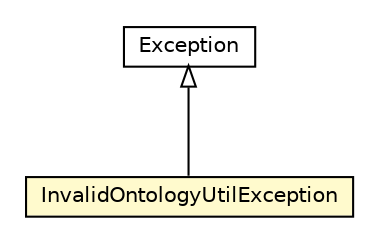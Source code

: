 #!/usr/local/bin/dot
#
# Class diagram 
# Generated by UMLGraph version R5_6-24-gf6e263 (http://www.umlgraph.org/)
#

digraph G {
	edge [fontname="Helvetica",fontsize=10,labelfontname="Helvetica",labelfontsize=10];
	node [fontname="Helvetica",fontsize=10,shape=plaintext];
	nodesep=0.25;
	ranksep=0.5;
	// org.universAAL.utilities.api.service.mid.InvalidOntologyUtilException
	c1627 [label=<<table title="org.universAAL.utilities.api.service.mid.InvalidOntologyUtilException" border="0" cellborder="1" cellspacing="0" cellpadding="2" port="p" bgcolor="lemonChiffon" href="./InvalidOntologyUtilException.html">
		<tr><td><table border="0" cellspacing="0" cellpadding="1">
<tr><td align="center" balign="center"> InvalidOntologyUtilException </td></tr>
		</table></td></tr>
		</table>>, URL="./InvalidOntologyUtilException.html", fontname="Helvetica", fontcolor="black", fontsize=10.0];
	//org.universAAL.utilities.api.service.mid.InvalidOntologyUtilException extends java.lang.Exception
	c1657:p -> c1627:p [dir=back,arrowtail=empty];
	// java.lang.Exception
	c1657 [label=<<table title="java.lang.Exception" border="0" cellborder="1" cellspacing="0" cellpadding="2" port="p" href="http://java.sun.com/j2se/1.4.2/docs/api/java/lang/Exception.html">
		<tr><td><table border="0" cellspacing="0" cellpadding="1">
<tr><td align="center" balign="center"> Exception </td></tr>
		</table></td></tr>
		</table>>, URL="http://java.sun.com/j2se/1.4.2/docs/api/java/lang/Exception.html", fontname="Helvetica", fontcolor="black", fontsize=10.0];
}

